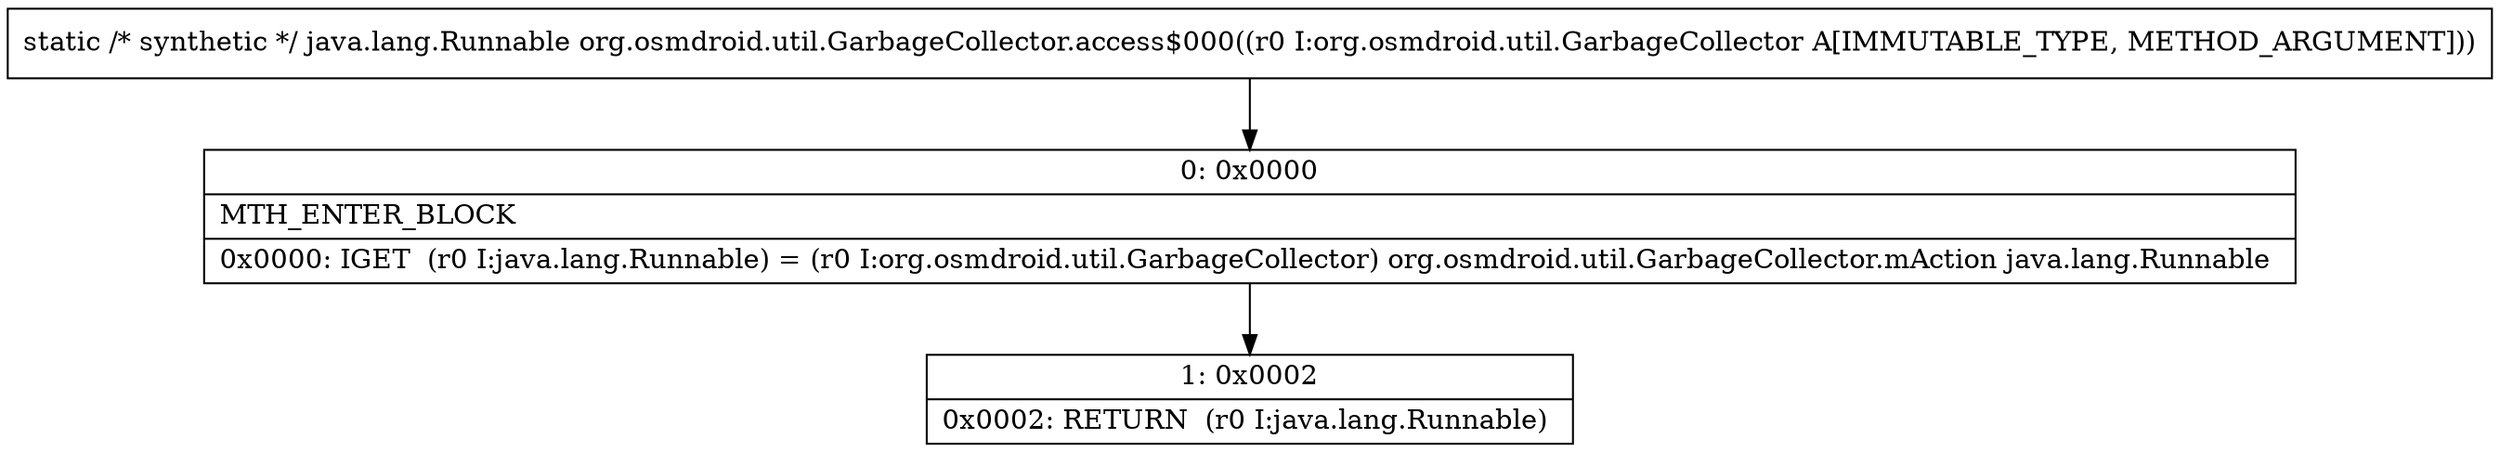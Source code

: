 digraph "CFG fororg.osmdroid.util.GarbageCollector.access$000(Lorg\/osmdroid\/util\/GarbageCollector;)Ljava\/lang\/Runnable;" {
Node_0 [shape=record,label="{0\:\ 0x0000|MTH_ENTER_BLOCK\l|0x0000: IGET  (r0 I:java.lang.Runnable) = (r0 I:org.osmdroid.util.GarbageCollector) org.osmdroid.util.GarbageCollector.mAction java.lang.Runnable \l}"];
Node_1 [shape=record,label="{1\:\ 0x0002|0x0002: RETURN  (r0 I:java.lang.Runnable) \l}"];
MethodNode[shape=record,label="{static \/* synthetic *\/ java.lang.Runnable org.osmdroid.util.GarbageCollector.access$000((r0 I:org.osmdroid.util.GarbageCollector A[IMMUTABLE_TYPE, METHOD_ARGUMENT])) }"];
MethodNode -> Node_0;
Node_0 -> Node_1;
}


